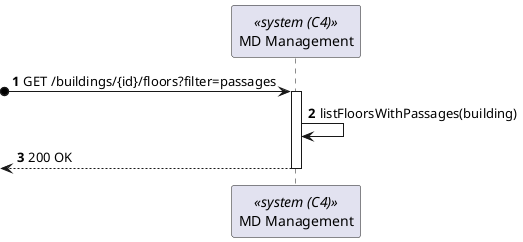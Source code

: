 @startuml us08-level2_processes
autonumber

participant SYS as "MD Management" <<system (C4)>>

?o-> SYS : GET /buildings/{id}/floors?filter=passages
activate SYS

SYS -> SYS : listFloorsWithPassages(building)

<-- SYS : 200 OK
deactivate SYS

@enduml
